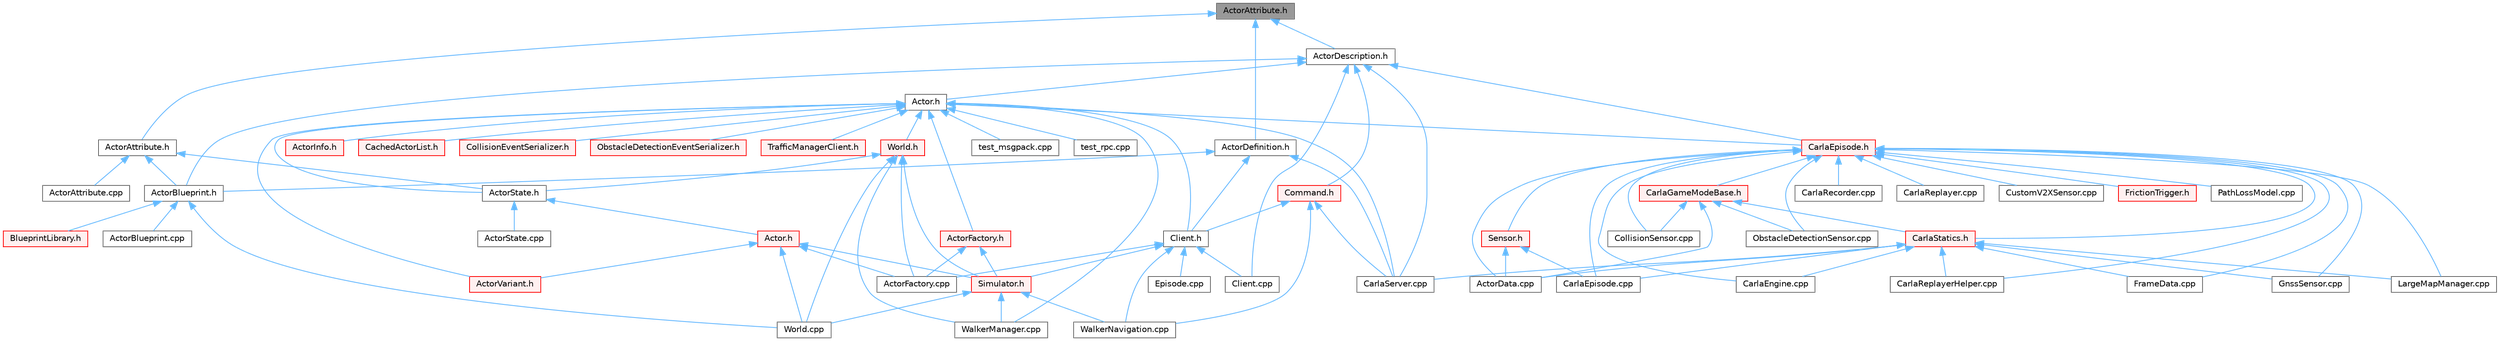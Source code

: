 digraph "ActorAttribute.h"
{
 // INTERACTIVE_SVG=YES
 // LATEX_PDF_SIZE
  bgcolor="transparent";
  edge [fontname=Helvetica,fontsize=10,labelfontname=Helvetica,labelfontsize=10];
  node [fontname=Helvetica,fontsize=10,shape=box,height=0.2,width=0.4];
  Node1 [id="Node000001",label="ActorAttribute.h",height=0.2,width=0.4,color="gray40", fillcolor="grey60", style="filled", fontcolor="black",tooltip=" "];
  Node1 -> Node2 [id="edge1_Node000001_Node000002",dir="back",color="steelblue1",style="solid",tooltip=" "];
  Node2 [id="Node000002",label="ActorAttribute.h",height=0.2,width=0.4,color="grey40", fillcolor="white", style="filled",URL="$d1/d5d/LibCarla_2source_2carla_2client_2ActorAttribute_8h.html",tooltip=" "];
  Node2 -> Node3 [id="edge2_Node000002_Node000003",dir="back",color="steelblue1",style="solid",tooltip=" "];
  Node3 [id="Node000003",label="ActorAttribute.cpp",height=0.2,width=0.4,color="grey40", fillcolor="white", style="filled",URL="$dc/d32/ActorAttribute_8cpp.html",tooltip=" "];
  Node2 -> Node4 [id="edge3_Node000002_Node000004",dir="back",color="steelblue1",style="solid",tooltip=" "];
  Node4 [id="Node000004",label="ActorBlueprint.h",height=0.2,width=0.4,color="grey40", fillcolor="white", style="filled",URL="$de/de7/ActorBlueprint_8h.html",tooltip=" "];
  Node4 -> Node5 [id="edge4_Node000004_Node000005",dir="back",color="steelblue1",style="solid",tooltip=" "];
  Node5 [id="Node000005",label="ActorBlueprint.cpp",height=0.2,width=0.4,color="grey40", fillcolor="white", style="filled",URL="$d5/d3a/ActorBlueprint_8cpp.html",tooltip=" "];
  Node4 -> Node6 [id="edge5_Node000004_Node000006",dir="back",color="steelblue1",style="solid",tooltip=" "];
  Node6 [id="Node000006",label="BlueprintLibrary.h",height=0.2,width=0.4,color="red", fillcolor="#FFF0F0", style="filled",URL="$d3/d75/BlueprintLibrary_8h.html",tooltip=" "];
  Node4 -> Node9 [id="edge6_Node000004_Node000009",dir="back",color="steelblue1",style="solid",tooltip=" "];
  Node9 [id="Node000009",label="World.cpp",height=0.2,width=0.4,color="grey40", fillcolor="white", style="filled",URL="$d7/dfe/World_8cpp.html",tooltip=" "];
  Node2 -> Node10 [id="edge7_Node000002_Node000010",dir="back",color="steelblue1",style="solid",tooltip=" "];
  Node10 [id="Node000010",label="ActorState.h",height=0.2,width=0.4,color="grey40", fillcolor="white", style="filled",URL="$d4/d22/client_2detail_2ActorState_8h.html",tooltip=" "];
  Node10 -> Node11 [id="edge8_Node000010_Node000011",dir="back",color="steelblue1",style="solid",tooltip=" "];
  Node11 [id="Node000011",label="Actor.h",height=0.2,width=0.4,color="red", fillcolor="#FFF0F0", style="filled",URL="$da/d48/client_2Actor_8h.html",tooltip=" "];
  Node11 -> Node14 [id="edge9_Node000011_Node000014",dir="back",color="steelblue1",style="solid",tooltip=" "];
  Node14 [id="Node000014",label="ActorFactory.cpp",height=0.2,width=0.4,color="grey40", fillcolor="white", style="filled",URL="$df/dd6/ActorFactory_8cpp.html",tooltip=" "];
  Node11 -> Node15 [id="edge10_Node000011_Node000015",dir="back",color="steelblue1",style="solid",tooltip=" "];
  Node15 [id="Node000015",label="ActorVariant.h",height=0.2,width=0.4,color="red", fillcolor="#FFF0F0", style="filled",URL="$d9/d0d/ActorVariant_8h.html",tooltip=" "];
  Node11 -> Node64 [id="edge11_Node000011_Node000064",dir="back",color="steelblue1",style="solid",tooltip=" "];
  Node64 [id="Node000064",label="Simulator.h",height=0.2,width=0.4,color="red", fillcolor="#FFF0F0", style="filled",URL="$d6/d4a/Simulator_8h.html",tooltip=" "];
  Node64 -> Node72 [id="edge12_Node000064_Node000072",dir="back",color="steelblue1",style="solid",tooltip=" "];
  Node72 [id="Node000072",label="WalkerManager.cpp",height=0.2,width=0.4,color="grey40", fillcolor="white", style="filled",URL="$d2/dbb/WalkerManager_8cpp.html",tooltip=" "];
  Node64 -> Node73 [id="edge13_Node000064_Node000073",dir="back",color="steelblue1",style="solid",tooltip=" "];
  Node73 [id="Node000073",label="WalkerNavigation.cpp",height=0.2,width=0.4,color="grey40", fillcolor="white", style="filled",URL="$de/d84/WalkerNavigation_8cpp.html",tooltip=" "];
  Node64 -> Node9 [id="edge14_Node000064_Node000009",dir="back",color="steelblue1",style="solid",tooltip=" "];
  Node11 -> Node9 [id="edge15_Node000011_Node000009",dir="back",color="steelblue1",style="solid",tooltip=" "];
  Node10 -> Node88 [id="edge16_Node000010_Node000088",dir="back",color="steelblue1",style="solid",tooltip=" "];
  Node88 [id="Node000088",label="ActorState.cpp",height=0.2,width=0.4,color="grey40", fillcolor="white", style="filled",URL="$d6/de7/ActorState_8cpp.html",tooltip=" "];
  Node1 -> Node89 [id="edge17_Node000001_Node000089",dir="back",color="steelblue1",style="solid",tooltip=" "];
  Node89 [id="Node000089",label="ActorDefinition.h",height=0.2,width=0.4,color="grey40", fillcolor="white", style="filled",URL="$d9/dd9/LibCarla_2source_2carla_2rpc_2ActorDefinition_8h.html",tooltip=" "];
  Node89 -> Node4 [id="edge18_Node000089_Node000004",dir="back",color="steelblue1",style="solid",tooltip=" "];
  Node89 -> Node90 [id="edge19_Node000089_Node000090",dir="back",color="steelblue1",style="solid",tooltip=" "];
  Node90 [id="Node000090",label="CarlaServer.cpp",height=0.2,width=0.4,color="grey40", fillcolor="white", style="filled",URL="$db/d6c/CarlaServer_8cpp.html",tooltip=" "];
  Node89 -> Node91 [id="edge20_Node000089_Node000091",dir="back",color="steelblue1",style="solid",tooltip=" "];
  Node91 [id="Node000091",label="Client.h",height=0.2,width=0.4,color="grey40", fillcolor="white", style="filled",URL="$df/d8b/client_2detail_2Client_8h.html",tooltip=" "];
  Node91 -> Node14 [id="edge21_Node000091_Node000014",dir="back",color="steelblue1",style="solid",tooltip=" "];
  Node91 -> Node92 [id="edge22_Node000091_Node000092",dir="back",color="steelblue1",style="solid",tooltip=" "];
  Node92 [id="Node000092",label="Client.cpp",height=0.2,width=0.4,color="grey40", fillcolor="white", style="filled",URL="$dc/d4a/client_2detail_2Client_8cpp.html",tooltip=" "];
  Node91 -> Node75 [id="edge23_Node000091_Node000075",dir="back",color="steelblue1",style="solid",tooltip=" "];
  Node75 [id="Node000075",label="Episode.cpp",height=0.2,width=0.4,color="grey40", fillcolor="white", style="filled",URL="$d6/d12/Episode_8cpp.html",tooltip=" "];
  Node91 -> Node64 [id="edge24_Node000091_Node000064",dir="back",color="steelblue1",style="solid",tooltip=" "];
  Node91 -> Node73 [id="edge25_Node000091_Node000073",dir="back",color="steelblue1",style="solid",tooltip=" "];
  Node1 -> Node93 [id="edge26_Node000001_Node000093",dir="back",color="steelblue1",style="solid",tooltip=" "];
  Node93 [id="Node000093",label="ActorDescription.h",height=0.2,width=0.4,color="grey40", fillcolor="white", style="filled",URL="$d9/db9/LibCarla_2source_2carla_2rpc_2ActorDescription_8h.html",tooltip=" "];
  Node93 -> Node94 [id="edge27_Node000093_Node000094",dir="back",color="steelblue1",style="solid",tooltip=" "];
  Node94 [id="Node000094",label="Actor.h",height=0.2,width=0.4,color="grey40", fillcolor="white", style="filled",URL="$d8/d73/rpc_2Actor_8h.html",tooltip=" "];
  Node94 -> Node95 [id="edge28_Node000094_Node000095",dir="back",color="steelblue1",style="solid",tooltip=" "];
  Node95 [id="Node000095",label="ActorFactory.h",height=0.2,width=0.4,color="red", fillcolor="#FFF0F0", style="filled",URL="$d7/dae/ActorFactory_8h.html",tooltip=" "];
  Node95 -> Node14 [id="edge29_Node000095_Node000014",dir="back",color="steelblue1",style="solid",tooltip=" "];
  Node95 -> Node64 [id="edge30_Node000095_Node000064",dir="back",color="steelblue1",style="solid",tooltip=" "];
  Node94 -> Node96 [id="edge31_Node000094_Node000096",dir="back",color="steelblue1",style="solid",tooltip=" "];
  Node96 [id="Node000096",label="ActorInfo.h",height=0.2,width=0.4,color="red", fillcolor="#FFF0F0", style="filled",URL="$d0/d4e/ActorInfo_8h.html",tooltip=" "];
  Node94 -> Node10 [id="edge32_Node000094_Node000010",dir="back",color="steelblue1",style="solid",tooltip=" "];
  Node94 -> Node15 [id="edge33_Node000094_Node000015",dir="back",color="steelblue1",style="solid",tooltip=" "];
  Node94 -> Node212 [id="edge34_Node000094_Node000212",dir="back",color="steelblue1",style="solid",tooltip=" "];
  Node212 [id="Node000212",label="CachedActorList.h",height=0.2,width=0.4,color="red", fillcolor="#FFF0F0", style="filled",URL="$d5/d81/CachedActorList_8h.html",tooltip=" "];
  Node94 -> Node104 [id="edge35_Node000094_Node000104",dir="back",color="steelblue1",style="solid",tooltip=" "];
  Node104 [id="Node000104",label="CarlaEpisode.h",height=0.2,width=0.4,color="red", fillcolor="#FFF0F0", style="filled",URL="$de/db8/CarlaEpisode_8h.html",tooltip=" "];
  Node104 -> Node98 [id="edge36_Node000104_Node000098",dir="back",color="steelblue1",style="solid",tooltip=" "];
  Node98 [id="Node000098",label="ActorData.cpp",height=0.2,width=0.4,color="grey40", fillcolor="white", style="filled",URL="$da/d7f/ActorData_8cpp.html",tooltip=" "];
  Node104 -> Node105 [id="edge37_Node000104_Node000105",dir="back",color="steelblue1",style="solid",tooltip=" "];
  Node105 [id="Node000105",label="CarlaEngine.cpp",height=0.2,width=0.4,color="grey40", fillcolor="white", style="filled",URL="$d6/da1/CarlaEngine_8cpp.html",tooltip=" "];
  Node104 -> Node106 [id="edge38_Node000104_Node000106",dir="back",color="steelblue1",style="solid",tooltip=" "];
  Node106 [id="Node000106",label="CarlaEpisode.cpp",height=0.2,width=0.4,color="grey40", fillcolor="white", style="filled",URL="$d6/dd9/CarlaEpisode_8cpp.html",tooltip=" "];
  Node104 -> Node107 [id="edge39_Node000104_Node000107",dir="back",color="steelblue1",style="solid",tooltip=" "];
  Node107 [id="Node000107",label="CarlaGameModeBase.h",height=0.2,width=0.4,color="red", fillcolor="#FFF0F0", style="filled",URL="$d3/d49/CarlaGameModeBase_8h.html",tooltip=" "];
  Node107 -> Node98 [id="edge40_Node000107_Node000098",dir="back",color="steelblue1",style="solid",tooltip=" "];
  Node107 -> Node109 [id="edge41_Node000107_Node000109",dir="back",color="steelblue1",style="solid",tooltip=" "];
  Node109 [id="Node000109",label="CarlaStatics.h",height=0.2,width=0.4,color="red", fillcolor="#FFF0F0", style="filled",URL="$d9/dc8/CarlaStatics_8h.html",tooltip=" "];
  Node109 -> Node98 [id="edge42_Node000109_Node000098",dir="back",color="steelblue1",style="solid",tooltip=" "];
  Node109 -> Node105 [id="edge43_Node000109_Node000105",dir="back",color="steelblue1",style="solid",tooltip=" "];
  Node109 -> Node106 [id="edge44_Node000109_Node000106",dir="back",color="steelblue1",style="solid",tooltip=" "];
  Node109 -> Node113 [id="edge45_Node000109_Node000113",dir="back",color="steelblue1",style="solid",tooltip=" "];
  Node113 [id="Node000113",label="CarlaReplayerHelper.cpp",height=0.2,width=0.4,color="grey40", fillcolor="white", style="filled",URL="$d2/d32/CarlaReplayerHelper_8cpp.html",tooltip=" "];
  Node109 -> Node90 [id="edge46_Node000109_Node000090",dir="back",color="steelblue1",style="solid",tooltip=" "];
  Node109 -> Node118 [id="edge47_Node000109_Node000118",dir="back",color="steelblue1",style="solid",tooltip=" "];
  Node118 [id="Node000118",label="FrameData.cpp",height=0.2,width=0.4,color="grey40", fillcolor="white", style="filled",URL="$df/d8a/FrameData_8cpp.html",tooltip=" "];
  Node109 -> Node119 [id="edge48_Node000109_Node000119",dir="back",color="steelblue1",style="solid",tooltip=" "];
  Node119 [id="Node000119",label="GnssSensor.cpp",height=0.2,width=0.4,color="grey40", fillcolor="white", style="filled",URL="$d7/d22/GnssSensor_8cpp.html",tooltip=" "];
  Node109 -> Node120 [id="edge49_Node000109_Node000120",dir="back",color="steelblue1",style="solid",tooltip=" "];
  Node120 [id="Node000120",label="LargeMapManager.cpp",height=0.2,width=0.4,color="grey40", fillcolor="white", style="filled",URL="$df/d6c/LargeMapManager_8cpp.html",tooltip=" "];
  Node107 -> Node136 [id="edge50_Node000107_Node000136",dir="back",color="steelblue1",style="solid",tooltip=" "];
  Node136 [id="Node000136",label="CollisionSensor.cpp",height=0.2,width=0.4,color="grey40", fillcolor="white", style="filled",URL="$da/df0/CollisionSensor_8cpp.html",tooltip=" "];
  Node107 -> Node137 [id="edge51_Node000107_Node000137",dir="back",color="steelblue1",style="solid",tooltip=" "];
  Node137 [id="Node000137",label="ObstacleDetectionSensor.cpp",height=0.2,width=0.4,color="grey40", fillcolor="white", style="filled",URL="$d2/d70/ObstacleDetectionSensor_8cpp.html",tooltip=" "];
  Node104 -> Node138 [id="edge52_Node000104_Node000138",dir="back",color="steelblue1",style="solid",tooltip=" "];
  Node138 [id="Node000138",label="CarlaRecorder.cpp",height=0.2,width=0.4,color="grey40", fillcolor="white", style="filled",URL="$da/d49/CarlaRecorder_8cpp.html",tooltip=" "];
  Node104 -> Node139 [id="edge53_Node000104_Node000139",dir="back",color="steelblue1",style="solid",tooltip=" "];
  Node139 [id="Node000139",label="CarlaReplayer.cpp",height=0.2,width=0.4,color="grey40", fillcolor="white", style="filled",URL="$db/dba/CarlaReplayer_8cpp.html",tooltip=" "];
  Node104 -> Node113 [id="edge54_Node000104_Node000113",dir="back",color="steelblue1",style="solid",tooltip=" "];
  Node104 -> Node109 [id="edge55_Node000104_Node000109",dir="back",color="steelblue1",style="solid",tooltip=" "];
  Node104 -> Node136 [id="edge56_Node000104_Node000136",dir="back",color="steelblue1",style="solid",tooltip=" "];
  Node104 -> Node140 [id="edge57_Node000104_Node000140",dir="back",color="steelblue1",style="solid",tooltip=" "];
  Node140 [id="Node000140",label="CustomV2XSensor.cpp",height=0.2,width=0.4,color="grey40", fillcolor="white", style="filled",URL="$d8/d97/CustomV2XSensor_8cpp.html",tooltip=" "];
  Node104 -> Node118 [id="edge58_Node000104_Node000118",dir="back",color="steelblue1",style="solid",tooltip=" "];
  Node104 -> Node141 [id="edge59_Node000104_Node000141",dir="back",color="steelblue1",style="solid",tooltip=" "];
  Node141 [id="Node000141",label="FrictionTrigger.h",height=0.2,width=0.4,color="red", fillcolor="#FFF0F0", style="filled",URL="$d4/d30/FrictionTrigger_8h.html",tooltip=" "];
  Node104 -> Node119 [id="edge60_Node000104_Node000119",dir="back",color="steelblue1",style="solid",tooltip=" "];
  Node104 -> Node120 [id="edge61_Node000104_Node000120",dir="back",color="steelblue1",style="solid",tooltip=" "];
  Node104 -> Node137 [id="edge62_Node000104_Node000137",dir="back",color="steelblue1",style="solid",tooltip=" "];
  Node104 -> Node143 [id="edge63_Node000104_Node000143",dir="back",color="steelblue1",style="solid",tooltip=" "];
  Node143 [id="Node000143",label="PathLossModel.cpp",height=0.2,width=0.4,color="grey40", fillcolor="white", style="filled",URL="$d9/dcb/PathLossModel_8cpp.html",tooltip=" "];
  Node104 -> Node144 [id="edge64_Node000104_Node000144",dir="back",color="steelblue1",style="solid",tooltip=" "];
  Node144 [id="Node000144",label="Sensor.h",height=0.2,width=0.4,color="red", fillcolor="#FFF0F0", style="filled",URL="$d7/d7d/Unreal_2CarlaUE4_2Plugins_2Carla_2Source_2Carla_2Sensor_2Sensor_8h.html",tooltip=" "];
  Node144 -> Node98 [id="edge65_Node000144_Node000098",dir="back",color="steelblue1",style="solid",tooltip=" "];
  Node144 -> Node106 [id="edge66_Node000144_Node000106",dir="back",color="steelblue1",style="solid",tooltip=" "];
  Node94 -> Node90 [id="edge67_Node000094_Node000090",dir="back",color="steelblue1",style="solid",tooltip=" "];
  Node94 -> Node91 [id="edge68_Node000094_Node000091",dir="back",color="steelblue1",style="solid",tooltip=" "];
  Node94 -> Node217 [id="edge69_Node000094_Node000217",dir="back",color="steelblue1",style="solid",tooltip=" "];
  Node217 [id="Node000217",label="CollisionEventSerializer.h",height=0.2,width=0.4,color="red", fillcolor="#FFF0F0", style="filled",URL="$d8/d9f/CollisionEventSerializer_8h.html",tooltip=" "];
  Node94 -> Node223 [id="edge70_Node000094_Node000223",dir="back",color="steelblue1",style="solid",tooltip=" "];
  Node223 [id="Node000223",label="ObstacleDetectionEventSerializer.h",height=0.2,width=0.4,color="red", fillcolor="#FFF0F0", style="filled",URL="$d3/d5c/ObstacleDetectionEventSerializer_8h.html",tooltip=" "];
  Node94 -> Node224 [id="edge71_Node000094_Node000224",dir="back",color="steelblue1",style="solid",tooltip=" "];
  Node224 [id="Node000224",label="TrafficManagerClient.h",height=0.2,width=0.4,color="red", fillcolor="#FFF0F0", style="filled",URL="$d9/d60/TrafficManagerClient_8h.html",tooltip=" "];
  Node94 -> Node72 [id="edge72_Node000094_Node000072",dir="back",color="steelblue1",style="solid",tooltip=" "];
  Node94 -> Node216 [id="edge73_Node000094_Node000216",dir="back",color="steelblue1",style="solid",tooltip=" "];
  Node216 [id="Node000216",label="World.h",height=0.2,width=0.4,color="red", fillcolor="#FFF0F0", style="filled",URL="$dd/d5b/World_8h.html",tooltip=" "];
  Node216 -> Node14 [id="edge74_Node000216_Node000014",dir="back",color="steelblue1",style="solid",tooltip=" "];
  Node216 -> Node10 [id="edge75_Node000216_Node000010",dir="back",color="steelblue1",style="solid",tooltip=" "];
  Node216 -> Node64 [id="edge76_Node000216_Node000064",dir="back",color="steelblue1",style="solid",tooltip=" "];
  Node216 -> Node72 [id="edge77_Node000216_Node000072",dir="back",color="steelblue1",style="solid",tooltip=" "];
  Node216 -> Node9 [id="edge78_Node000216_Node000009",dir="back",color="steelblue1",style="solid",tooltip=" "];
  Node94 -> Node225 [id="edge79_Node000094_Node000225",dir="back",color="steelblue1",style="solid",tooltip=" "];
  Node225 [id="Node000225",label="test_msgpack.cpp",height=0.2,width=0.4,color="grey40", fillcolor="white", style="filled",URL="$dc/ddc/test__msgpack_8cpp.html",tooltip=" "];
  Node94 -> Node226 [id="edge80_Node000094_Node000226",dir="back",color="steelblue1",style="solid",tooltip=" "];
  Node226 [id="Node000226",label="test_rpc.cpp",height=0.2,width=0.4,color="grey40", fillcolor="white", style="filled",URL="$df/d8b/test__rpc_8cpp.html",tooltip=" "];
  Node93 -> Node4 [id="edge81_Node000093_Node000004",dir="back",color="steelblue1",style="solid",tooltip=" "];
  Node93 -> Node104 [id="edge82_Node000093_Node000104",dir="back",color="steelblue1",style="solid",tooltip=" "];
  Node93 -> Node90 [id="edge83_Node000093_Node000090",dir="back",color="steelblue1",style="solid",tooltip=" "];
  Node93 -> Node92 [id="edge84_Node000093_Node000092",dir="back",color="steelblue1",style="solid",tooltip=" "];
  Node93 -> Node227 [id="edge85_Node000093_Node000227",dir="back",color="steelblue1",style="solid",tooltip=" "];
  Node227 [id="Node000227",label="Command.h",height=0.2,width=0.4,color="red", fillcolor="#FFF0F0", style="filled",URL="$d1/d55/Command_8h.html",tooltip=" "];
  Node227 -> Node90 [id="edge86_Node000227_Node000090",dir="back",color="steelblue1",style="solid",tooltip=" "];
  Node227 -> Node91 [id="edge87_Node000227_Node000091",dir="back",color="steelblue1",style="solid",tooltip=" "];
  Node227 -> Node73 [id="edge88_Node000227_Node000073",dir="back",color="steelblue1",style="solid",tooltip=" "];
}

